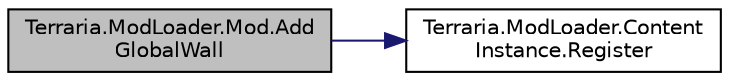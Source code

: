 digraph "Terraria.ModLoader.Mod.AddGlobalWall"
{
 // LATEX_PDF_SIZE
  edge [fontname="Helvetica",fontsize="10",labelfontname="Helvetica",labelfontsize="10"];
  node [fontname="Helvetica",fontsize="10",shape=record];
  rankdir="LR";
  Node1 [label="Terraria.ModLoader.Mod.Add\lGlobalWall",height=0.2,width=0.4,color="black", fillcolor="grey75", style="filled", fontcolor="black",tooltip="Adds the given GlobalWall instance to this mod with the provided name."];
  Node1 -> Node2 [color="midnightblue",fontsize="10",style="solid",fontname="Helvetica"];
  Node2 [label="Terraria.ModLoader.Content\lInstance.Register",height=0.2,width=0.4,color="black", fillcolor="white", style="filled",URL="$class_terraria_1_1_mod_loader_1_1_content_instance.html#a9056e387eacb153e6b1c64aa8a08778a",tooltip=" "];
}
